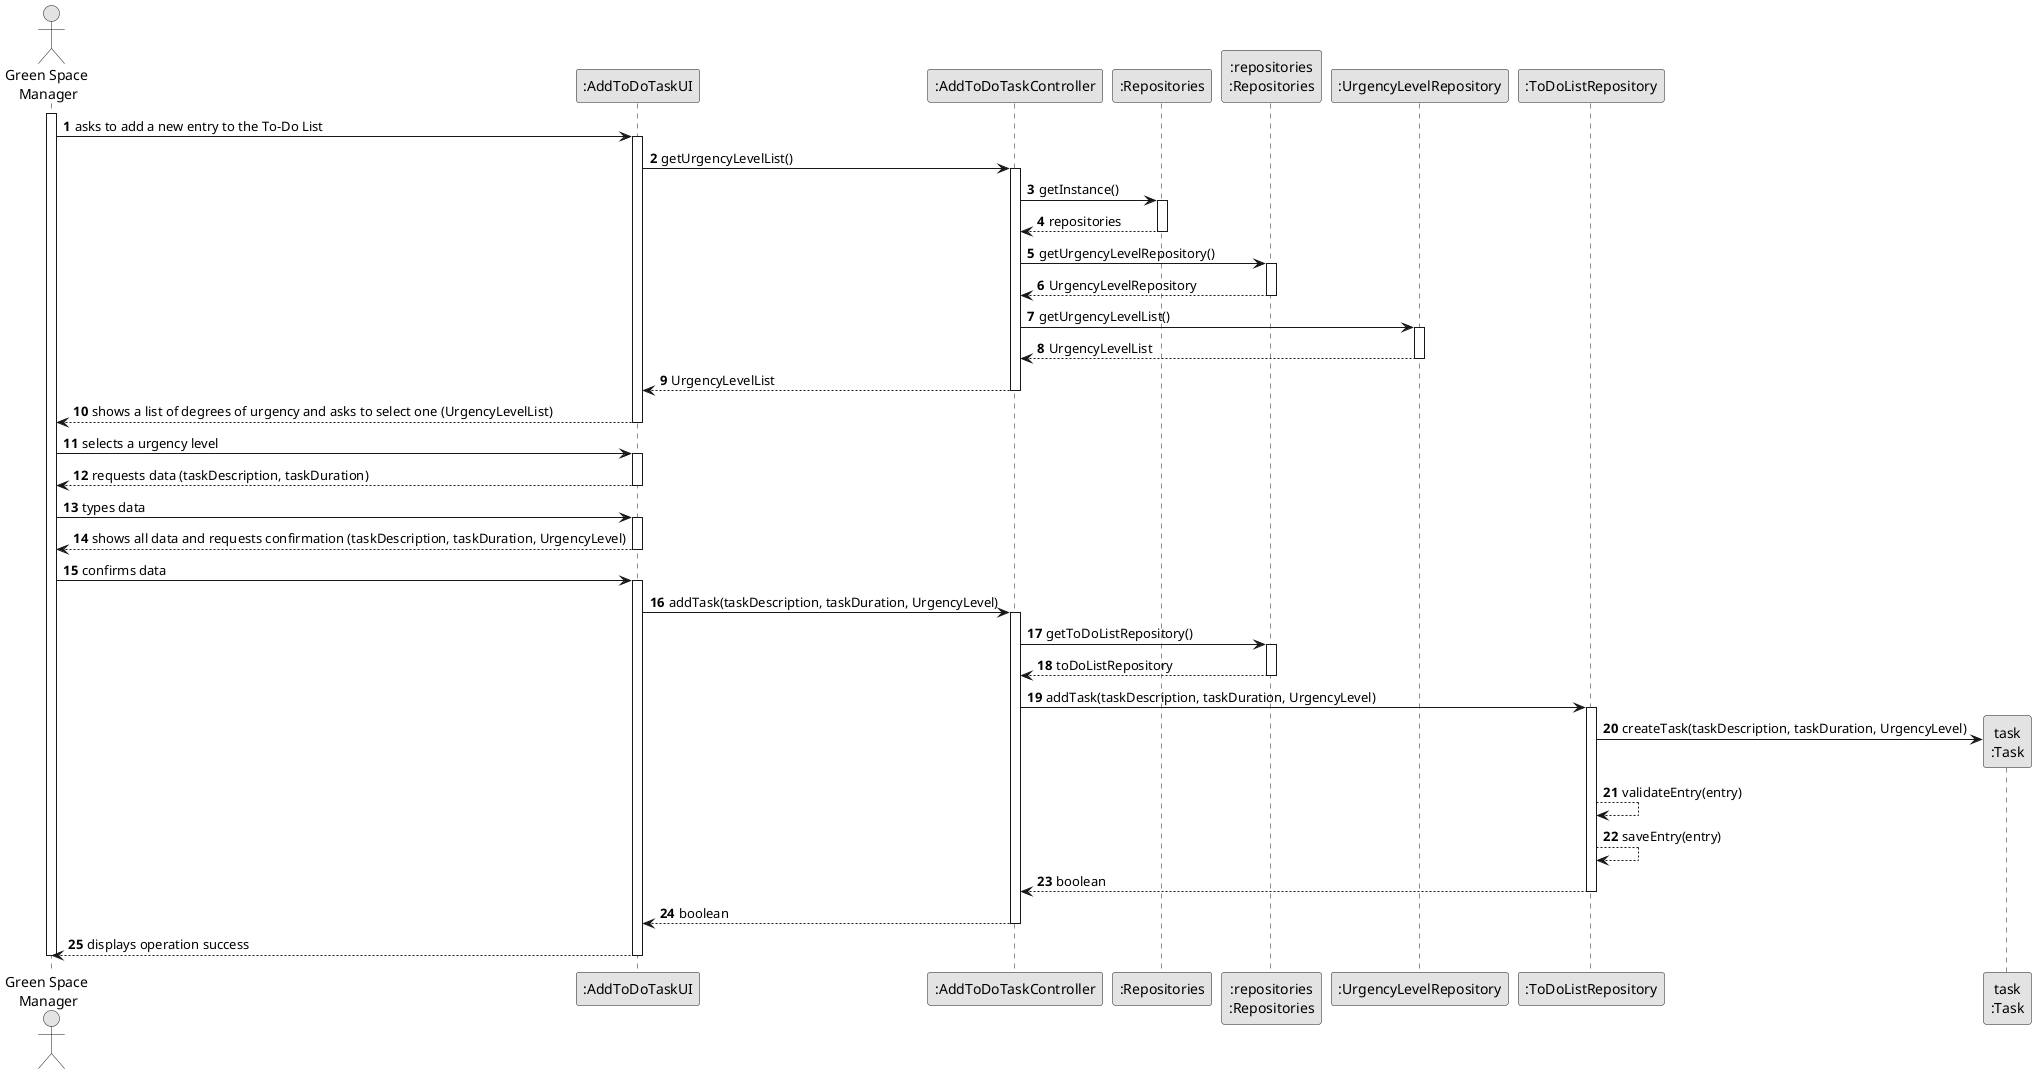 @startuml
skinparam monochrome true
skinparam packageStyle rectangle
skinparam shadowing false

autonumber

'hide footbox
actor "Green Space \nManager" as ADM
participant ":AddToDoTaskUI" as UI
participant ":AddToDoTaskController" as CTRL
participant ":Repositories" as RepositorySingleton
participant ":repositories\n:Repositories" as PLAT

participant ":UrgencyLevelRepository" as URG
participant ":ToDoListRepository" as TDR
participant "task\n:Task" as TASK

activate ADM

    ADM -> UI : asks to add a new entry to the To-Do List
    activate UI

        UI -> CTRL : getUrgencyLevelList()
        activate CTRL

            CTRL -> RepositorySingleton : getInstance()
            activate RepositorySingleton

                RepositorySingleton --> CTRL : repositories
            deactivate RepositorySingleton

            CTRL -> PLAT : getUrgencyLevelRepository()
            activate PLAT

                PLAT --> CTRL : UrgencyLevelRepository
            deactivate PLAT

            CTRL -> URG : getUrgencyLevelList()
            activate URG

                URG --> CTRL : UrgencyLevelList
            deactivate URG

            CTRL --> UI : UrgencyLevelList
        deactivate CTRL

        UI --> ADM : shows a list of degrees of urgency and asks to select one (UrgencyLevelList)
    deactivate UI

    ADM -> UI : selects a urgency level
    activate UI

        UI --> ADM : requests data (taskDescription, taskDuration)
    deactivate UI

    ADM -> UI : types data
    activate UI

        UI --> ADM : shows all data and requests confirmation (taskDescription, taskDuration, UrgencyLevel)
    deactivate UI

    ADM -> UI : confirms data
    activate UI

        UI -> CTRL : addTask(taskDescription, taskDuration, UrgencyLevel)
        activate CTRL

            CTRL -> PLAT : getToDoListRepository()
            activate PLAT

                PLAT --> CTRL : toDoListRepository
            deactivate PLAT

            CTRL -> TDR : addTask(taskDescription, taskDuration, UrgencyLevel)
            activate TDR

                TDR -> TASK** : createTask(taskDescription, taskDuration, UrgencyLevel)
                TDR --> TDR : validateEntry(entry)
                TDR --> TDR : saveEntry(entry)
                TDR --> CTRL : boolean
            deactivate TDR

            CTRL --> UI : boolean
        deactivate CTRL

        UI --> ADM : displays operation success
    deactivate UI

deactivate ADM

@enduml
